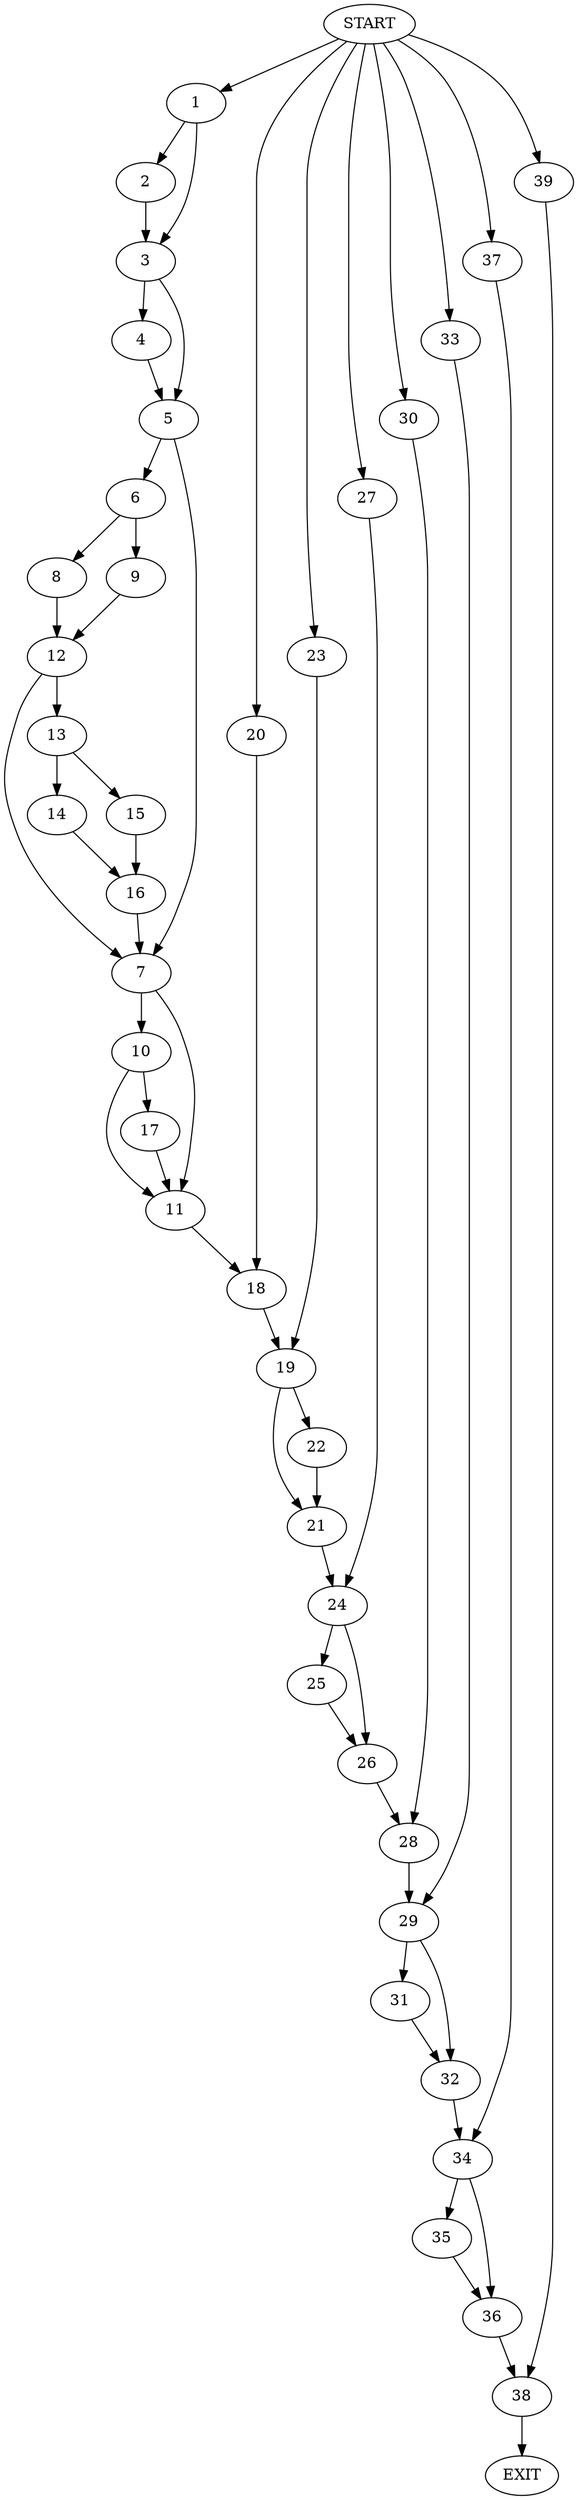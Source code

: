 digraph {
0 [label="START"]
40 [label="EXIT"]
0 -> 1
1 -> 2
1 -> 3
2 -> 3
3 -> 4
3 -> 5
5 -> 6
5 -> 7
4 -> 5
6 -> 8
6 -> 9
7 -> 10
7 -> 11
9 -> 12
8 -> 12
12 -> 13
12 -> 7
13 -> 14
13 -> 15
14 -> 16
15 -> 16
16 -> 7
10 -> 17
10 -> 11
11 -> 18
17 -> 11
18 -> 19
0 -> 20
20 -> 18
19 -> 21
19 -> 22
0 -> 23
23 -> 19
21 -> 24
22 -> 21
24 -> 25
24 -> 26
0 -> 27
27 -> 24
26 -> 28
25 -> 26
28 -> 29
0 -> 30
30 -> 28
29 -> 31
29 -> 32
0 -> 33
33 -> 29
31 -> 32
32 -> 34
34 -> 35
34 -> 36
0 -> 37
37 -> 34
36 -> 38
35 -> 36
38 -> 40
0 -> 39
39 -> 38
}
